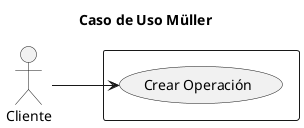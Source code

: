 @startuml

title Caso de Uso Müller

left to right direction

actor Cliente as user

rectangle  {
    usecase "Crear Operación" as crear
}

user --> crear: ""

@enduml